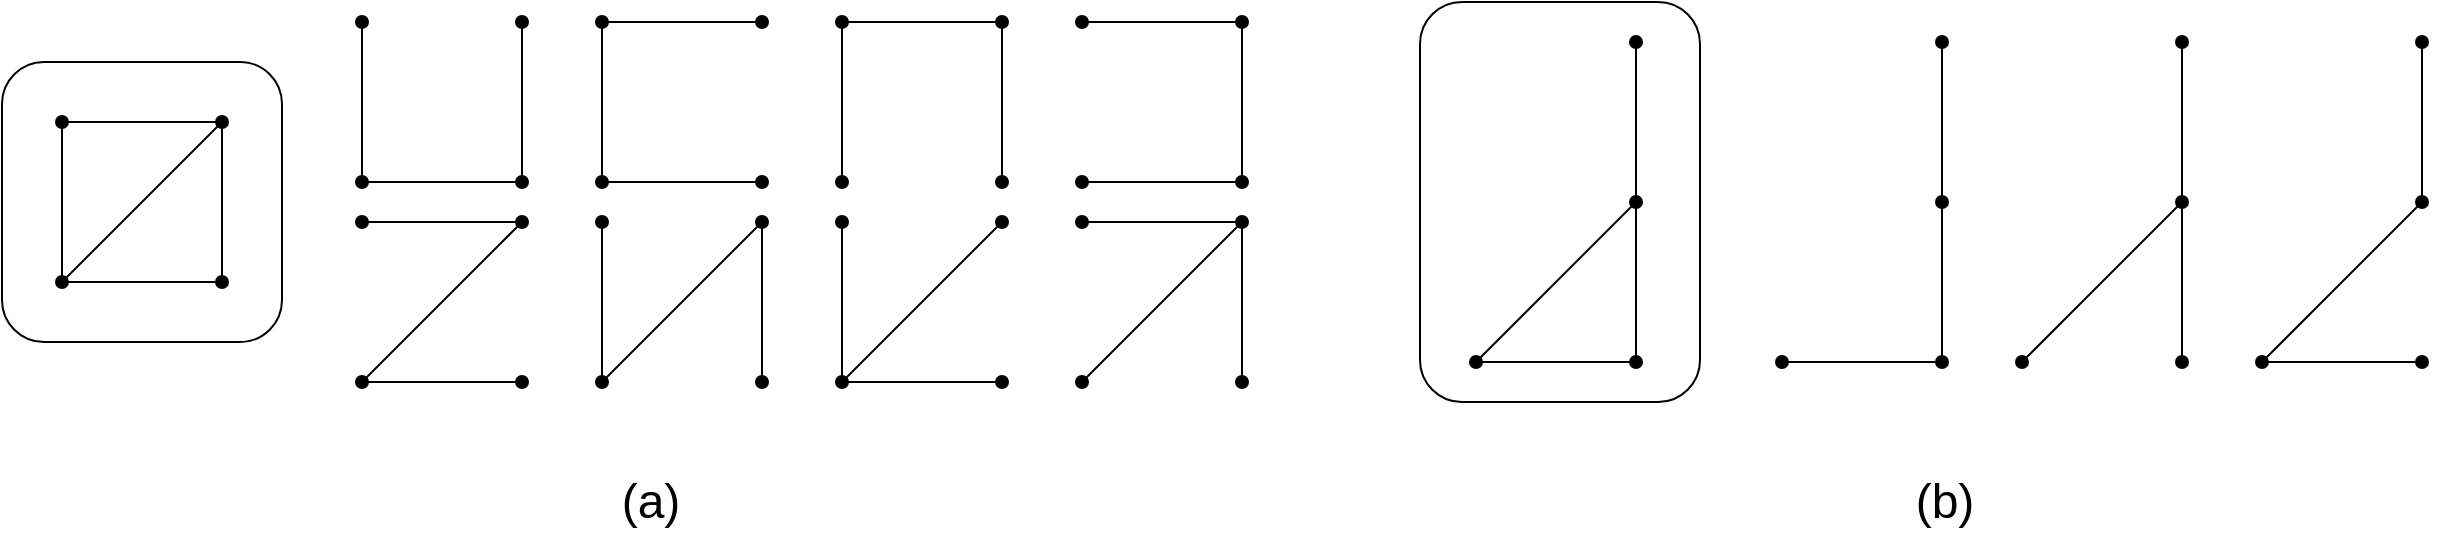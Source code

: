 <mxfile version="26.2.15">
  <diagram name="Page-1" id="xpCchcG-yW71qQUOjffo">
    <mxGraphModel dx="1720" dy="1065" grid="1" gridSize="10" guides="1" tooltips="1" connect="1" arrows="1" fold="1" page="1" pageScale="1" pageWidth="827" pageHeight="1169" math="0" shadow="0">
      <root>
        <mxCell id="0" />
        <mxCell id="1" parent="0" />
        <mxCell id="_swf-YN51xJU9q3pGjbW-5" value="" style="rounded=1;whiteSpace=wrap;html=1;fillColor=none;" vertex="1" parent="1">
          <mxGeometry x="90" y="90" width="140" height="140" as="geometry" />
        </mxCell>
        <mxCell id="_swf-YN51xJU9q3pGjbW-6" value="" style="group" vertex="1" connectable="0" parent="1">
          <mxGeometry x="120" y="120" width="80" height="80" as="geometry" />
        </mxCell>
        <mxCell id="_swf-YN51xJU9q3pGjbW-13" value="" style="group" vertex="1" connectable="0" parent="_swf-YN51xJU9q3pGjbW-6">
          <mxGeometry width="80" height="80" as="geometry" />
        </mxCell>
        <mxCell id="_swf-YN51xJU9q3pGjbW-1" value="" style="endArrow=oval;html=1;rounded=0;startArrow=oval;startFill=1;endFill=1;" edge="1" parent="_swf-YN51xJU9q3pGjbW-13">
          <mxGeometry width="50" height="50" relative="1" as="geometry">
            <mxPoint as="sourcePoint" />
            <mxPoint x="80" as="targetPoint" />
          </mxGeometry>
        </mxCell>
        <mxCell id="_swf-YN51xJU9q3pGjbW-2" value="" style="endArrow=oval;html=1;rounded=0;startArrow=oval;startFill=1;endFill=1;" edge="1" parent="_swf-YN51xJU9q3pGjbW-13">
          <mxGeometry width="50" height="50" relative="1" as="geometry">
            <mxPoint y="80" as="sourcePoint" />
            <mxPoint x="80" y="80" as="targetPoint" />
          </mxGeometry>
        </mxCell>
        <mxCell id="_swf-YN51xJU9q3pGjbW-3" value="" style="endArrow=none;html=1;rounded=0;" edge="1" parent="_swf-YN51xJU9q3pGjbW-13">
          <mxGeometry width="50" height="50" relative="1" as="geometry">
            <mxPoint y="80" as="sourcePoint" />
            <mxPoint as="targetPoint" />
          </mxGeometry>
        </mxCell>
        <mxCell id="_swf-YN51xJU9q3pGjbW-4" value="" style="endArrow=none;html=1;rounded=0;" edge="1" parent="_swf-YN51xJU9q3pGjbW-13">
          <mxGeometry width="50" height="50" relative="1" as="geometry">
            <mxPoint x="80" y="80" as="sourcePoint" />
            <mxPoint x="80" as="targetPoint" />
          </mxGeometry>
        </mxCell>
        <mxCell id="_swf-YN51xJU9q3pGjbW-12" value="" style="endArrow=none;html=1;rounded=0;" edge="1" parent="_swf-YN51xJU9q3pGjbW-13">
          <mxGeometry width="50" height="50" relative="1" as="geometry">
            <mxPoint y="80" as="sourcePoint" />
            <mxPoint x="80" as="targetPoint" />
          </mxGeometry>
        </mxCell>
        <mxCell id="_swf-YN51xJU9q3pGjbW-14" value="" style="group" vertex="1" connectable="0" parent="1">
          <mxGeometry x="270" y="170" width="80" height="80" as="geometry" />
        </mxCell>
        <mxCell id="_swf-YN51xJU9q3pGjbW-15" value="" style="endArrow=oval;html=1;rounded=0;startArrow=oval;startFill=1;endFill=1;" edge="1" parent="_swf-YN51xJU9q3pGjbW-14">
          <mxGeometry width="50" height="50" relative="1" as="geometry">
            <mxPoint as="sourcePoint" />
            <mxPoint x="80" as="targetPoint" />
          </mxGeometry>
        </mxCell>
        <mxCell id="_swf-YN51xJU9q3pGjbW-16" value="" style="endArrow=oval;html=1;rounded=0;startArrow=oval;startFill=1;endFill=1;" edge="1" parent="_swf-YN51xJU9q3pGjbW-14">
          <mxGeometry width="50" height="50" relative="1" as="geometry">
            <mxPoint y="80" as="sourcePoint" />
            <mxPoint x="80" y="80" as="targetPoint" />
          </mxGeometry>
        </mxCell>
        <mxCell id="_swf-YN51xJU9q3pGjbW-19" value="" style="endArrow=none;html=1;rounded=0;" edge="1" parent="_swf-YN51xJU9q3pGjbW-14">
          <mxGeometry width="50" height="50" relative="1" as="geometry">
            <mxPoint y="80" as="sourcePoint" />
            <mxPoint x="80" as="targetPoint" />
          </mxGeometry>
        </mxCell>
        <mxCell id="_swf-YN51xJU9q3pGjbW-20" value="" style="group" vertex="1" connectable="0" parent="1">
          <mxGeometry x="270" y="70" width="80" height="80" as="geometry" />
        </mxCell>
        <mxCell id="_swf-YN51xJU9q3pGjbW-22" value="" style="endArrow=oval;html=1;rounded=0;startArrow=oval;startFill=1;endFill=1;" edge="1" parent="_swf-YN51xJU9q3pGjbW-20">
          <mxGeometry width="50" height="50" relative="1" as="geometry">
            <mxPoint y="80" as="sourcePoint" />
            <mxPoint x="80" y="80" as="targetPoint" />
          </mxGeometry>
        </mxCell>
        <mxCell id="_swf-YN51xJU9q3pGjbW-23" value="" style="endArrow=oval;html=1;rounded=0;endFill=1;" edge="1" parent="_swf-YN51xJU9q3pGjbW-20">
          <mxGeometry width="50" height="50" relative="1" as="geometry">
            <mxPoint y="80" as="sourcePoint" />
            <mxPoint as="targetPoint" />
          </mxGeometry>
        </mxCell>
        <mxCell id="_swf-YN51xJU9q3pGjbW-24" value="" style="endArrow=oval;html=1;rounded=0;endFill=1;" edge="1" parent="_swf-YN51xJU9q3pGjbW-20">
          <mxGeometry width="50" height="50" relative="1" as="geometry">
            <mxPoint x="80" y="80" as="sourcePoint" />
            <mxPoint x="80" as="targetPoint" />
          </mxGeometry>
        </mxCell>
        <mxCell id="_swf-YN51xJU9q3pGjbW-26" value="" style="group" vertex="1" connectable="0" parent="1">
          <mxGeometry x="390" y="170" width="80" height="80" as="geometry" />
        </mxCell>
        <mxCell id="_swf-YN51xJU9q3pGjbW-29" value="" style="endArrow=oval;html=1;rounded=0;startArrow=oval;startFill=1;endFill=1;" edge="1" parent="_swf-YN51xJU9q3pGjbW-26">
          <mxGeometry width="50" height="50" relative="1" as="geometry">
            <mxPoint y="80" as="sourcePoint" />
            <mxPoint as="targetPoint" />
          </mxGeometry>
        </mxCell>
        <mxCell id="_swf-YN51xJU9q3pGjbW-30" value="" style="endArrow=oval;html=1;rounded=0;startArrow=oval;startFill=1;endFill=1;" edge="1" parent="_swf-YN51xJU9q3pGjbW-26">
          <mxGeometry width="50" height="50" relative="1" as="geometry">
            <mxPoint x="80" y="80" as="sourcePoint" />
            <mxPoint x="80" as="targetPoint" />
          </mxGeometry>
        </mxCell>
        <mxCell id="_swf-YN51xJU9q3pGjbW-31" value="" style="endArrow=none;html=1;rounded=0;" edge="1" parent="_swf-YN51xJU9q3pGjbW-26">
          <mxGeometry width="50" height="50" relative="1" as="geometry">
            <mxPoint y="80" as="sourcePoint" />
            <mxPoint x="80" as="targetPoint" />
          </mxGeometry>
        </mxCell>
        <mxCell id="_swf-YN51xJU9q3pGjbW-32" value="" style="group" vertex="1" connectable="0" parent="1">
          <mxGeometry x="390" y="70" width="80" height="80" as="geometry" />
        </mxCell>
        <mxCell id="_swf-YN51xJU9q3pGjbW-33" value="" style="endArrow=oval;html=1;rounded=0;startArrow=oval;startFill=1;endFill=1;" edge="1" parent="_swf-YN51xJU9q3pGjbW-32">
          <mxGeometry width="50" height="50" relative="1" as="geometry">
            <mxPoint as="sourcePoint" />
            <mxPoint x="80" as="targetPoint" />
          </mxGeometry>
        </mxCell>
        <mxCell id="_swf-YN51xJU9q3pGjbW-34" value="" style="endArrow=oval;html=1;rounded=0;startArrow=oval;startFill=1;endFill=1;" edge="1" parent="_swf-YN51xJU9q3pGjbW-32">
          <mxGeometry width="50" height="50" relative="1" as="geometry">
            <mxPoint y="80" as="sourcePoint" />
            <mxPoint x="80" y="80" as="targetPoint" />
          </mxGeometry>
        </mxCell>
        <mxCell id="_swf-YN51xJU9q3pGjbW-35" value="" style="endArrow=none;html=1;rounded=0;" edge="1" parent="_swf-YN51xJU9q3pGjbW-32">
          <mxGeometry width="50" height="50" relative="1" as="geometry">
            <mxPoint y="80" as="sourcePoint" />
            <mxPoint as="targetPoint" />
          </mxGeometry>
        </mxCell>
        <mxCell id="_swf-YN51xJU9q3pGjbW-38" value="" style="group" vertex="1" connectable="0" parent="1">
          <mxGeometry x="510" y="170" width="80" height="80" as="geometry" />
        </mxCell>
        <mxCell id="_swf-YN51xJU9q3pGjbW-40" value="" style="endArrow=oval;html=1;rounded=0;startArrow=oval;startFill=1;endFill=1;" edge="1" parent="_swf-YN51xJU9q3pGjbW-38">
          <mxGeometry width="50" height="50" relative="1" as="geometry">
            <mxPoint y="80" as="sourcePoint" />
            <mxPoint x="80" y="80" as="targetPoint" />
          </mxGeometry>
        </mxCell>
        <mxCell id="_swf-YN51xJU9q3pGjbW-41" value="" style="endArrow=oval;html=1;rounded=0;endFill=1;" edge="1" parent="_swf-YN51xJU9q3pGjbW-38">
          <mxGeometry width="50" height="50" relative="1" as="geometry">
            <mxPoint y="80" as="sourcePoint" />
            <mxPoint as="targetPoint" />
          </mxGeometry>
        </mxCell>
        <mxCell id="_swf-YN51xJU9q3pGjbW-43" value="" style="endArrow=oval;html=1;rounded=0;endFill=1;" edge="1" parent="_swf-YN51xJU9q3pGjbW-38">
          <mxGeometry width="50" height="50" relative="1" as="geometry">
            <mxPoint y="80" as="sourcePoint" />
            <mxPoint x="80" as="targetPoint" />
          </mxGeometry>
        </mxCell>
        <mxCell id="_swf-YN51xJU9q3pGjbW-44" value="" style="group" vertex="1" connectable="0" parent="1">
          <mxGeometry x="510" y="70" width="80" height="80" as="geometry" />
        </mxCell>
        <mxCell id="_swf-YN51xJU9q3pGjbW-45" value="" style="endArrow=oval;html=1;rounded=0;startArrow=oval;startFill=1;endFill=1;" edge="1" parent="_swf-YN51xJU9q3pGjbW-44">
          <mxGeometry width="50" height="50" relative="1" as="geometry">
            <mxPoint as="sourcePoint" />
            <mxPoint x="80" as="targetPoint" />
          </mxGeometry>
        </mxCell>
        <mxCell id="_swf-YN51xJU9q3pGjbW-47" value="" style="endArrow=none;html=1;rounded=0;startArrow=oval;startFill=1;" edge="1" parent="_swf-YN51xJU9q3pGjbW-44">
          <mxGeometry width="50" height="50" relative="1" as="geometry">
            <mxPoint y="80" as="sourcePoint" />
            <mxPoint as="targetPoint" />
          </mxGeometry>
        </mxCell>
        <mxCell id="_swf-YN51xJU9q3pGjbW-48" value="" style="endArrow=none;html=1;rounded=0;startArrow=oval;startFill=1;" edge="1" parent="_swf-YN51xJU9q3pGjbW-44">
          <mxGeometry width="50" height="50" relative="1" as="geometry">
            <mxPoint x="80" y="80" as="sourcePoint" />
            <mxPoint x="80" as="targetPoint" />
          </mxGeometry>
        </mxCell>
        <mxCell id="_swf-YN51xJU9q3pGjbW-50" value="" style="group" vertex="1" connectable="0" parent="1">
          <mxGeometry x="630" y="170" width="80" height="80" as="geometry" />
        </mxCell>
        <mxCell id="_swf-YN51xJU9q3pGjbW-51" value="" style="endArrow=oval;html=1;rounded=0;startArrow=oval;startFill=1;endFill=1;" edge="1" parent="_swf-YN51xJU9q3pGjbW-50">
          <mxGeometry width="50" height="50" relative="1" as="geometry">
            <mxPoint as="sourcePoint" />
            <mxPoint x="80" as="targetPoint" />
          </mxGeometry>
        </mxCell>
        <mxCell id="_swf-YN51xJU9q3pGjbW-54" value="" style="endArrow=none;html=1;rounded=0;startArrow=oval;startFill=1;" edge="1" parent="_swf-YN51xJU9q3pGjbW-50">
          <mxGeometry width="50" height="50" relative="1" as="geometry">
            <mxPoint x="80" y="80" as="sourcePoint" />
            <mxPoint x="80" as="targetPoint" />
          </mxGeometry>
        </mxCell>
        <mxCell id="_swf-YN51xJU9q3pGjbW-55" value="" style="endArrow=none;html=1;rounded=0;startArrow=oval;startFill=1;" edge="1" parent="_swf-YN51xJU9q3pGjbW-50">
          <mxGeometry width="50" height="50" relative="1" as="geometry">
            <mxPoint y="80" as="sourcePoint" />
            <mxPoint x="80" as="targetPoint" />
          </mxGeometry>
        </mxCell>
        <mxCell id="_swf-YN51xJU9q3pGjbW-56" value="" style="group" vertex="1" connectable="0" parent="1">
          <mxGeometry x="630" y="70" width="80" height="80" as="geometry" />
        </mxCell>
        <mxCell id="_swf-YN51xJU9q3pGjbW-57" value="" style="endArrow=oval;html=1;rounded=0;startArrow=oval;startFill=1;endFill=1;" edge="1" parent="_swf-YN51xJU9q3pGjbW-56">
          <mxGeometry width="50" height="50" relative="1" as="geometry">
            <mxPoint as="sourcePoint" />
            <mxPoint x="80" as="targetPoint" />
          </mxGeometry>
        </mxCell>
        <mxCell id="_swf-YN51xJU9q3pGjbW-58" value="" style="endArrow=oval;html=1;rounded=0;startArrow=oval;startFill=1;endFill=1;" edge="1" parent="_swf-YN51xJU9q3pGjbW-56">
          <mxGeometry width="50" height="50" relative="1" as="geometry">
            <mxPoint y="80" as="sourcePoint" />
            <mxPoint x="80" y="80" as="targetPoint" />
          </mxGeometry>
        </mxCell>
        <mxCell id="_swf-YN51xJU9q3pGjbW-60" value="" style="endArrow=none;html=1;rounded=0;" edge="1" parent="_swf-YN51xJU9q3pGjbW-56">
          <mxGeometry width="50" height="50" relative="1" as="geometry">
            <mxPoint x="80" y="80" as="sourcePoint" />
            <mxPoint x="80" as="targetPoint" />
          </mxGeometry>
        </mxCell>
        <mxCell id="_swf-YN51xJU9q3pGjbW-76" value="" style="rounded=1;whiteSpace=wrap;html=1;fillColor=none;" vertex="1" parent="1">
          <mxGeometry x="799" y="60" width="140" height="200" as="geometry" />
        </mxCell>
        <mxCell id="_swf-YN51xJU9q3pGjbW-77" value="" style="group" vertex="1" connectable="0" parent="1">
          <mxGeometry x="827" y="80" width="80" height="160" as="geometry" />
        </mxCell>
        <mxCell id="_swf-YN51xJU9q3pGjbW-71" value="" style="endArrow=oval;html=1;rounded=0;startArrow=oval;startFill=1;endFill=1;" edge="1" parent="_swf-YN51xJU9q3pGjbW-77">
          <mxGeometry width="50" height="50" relative="1" as="geometry">
            <mxPoint x="80" as="sourcePoint" />
            <mxPoint x="80" y="80" as="targetPoint" />
          </mxGeometry>
        </mxCell>
        <mxCell id="_swf-YN51xJU9q3pGjbW-72" value="" style="endArrow=oval;html=1;rounded=0;startArrow=oval;startFill=1;endFill=1;" edge="1" parent="_swf-YN51xJU9q3pGjbW-77">
          <mxGeometry width="50" height="50" relative="1" as="geometry">
            <mxPoint y="160" as="sourcePoint" />
            <mxPoint x="80" y="160" as="targetPoint" />
          </mxGeometry>
        </mxCell>
        <mxCell id="_swf-YN51xJU9q3pGjbW-74" value="" style="endArrow=none;html=1;rounded=0;" edge="1" parent="_swf-YN51xJU9q3pGjbW-77">
          <mxGeometry width="50" height="50" relative="1" as="geometry">
            <mxPoint x="80" y="160" as="sourcePoint" />
            <mxPoint x="80" y="80" as="targetPoint" />
          </mxGeometry>
        </mxCell>
        <mxCell id="_swf-YN51xJU9q3pGjbW-75" value="" style="endArrow=none;html=1;rounded=0;" edge="1" parent="_swf-YN51xJU9q3pGjbW-77">
          <mxGeometry width="50" height="50" relative="1" as="geometry">
            <mxPoint y="160" as="sourcePoint" />
            <mxPoint x="80" y="80" as="targetPoint" />
          </mxGeometry>
        </mxCell>
        <mxCell id="_swf-YN51xJU9q3pGjbW-79" value="" style="group" vertex="1" connectable="0" parent="1">
          <mxGeometry x="980" y="80" width="80" height="160" as="geometry" />
        </mxCell>
        <mxCell id="_swf-YN51xJU9q3pGjbW-80" value="" style="endArrow=oval;html=1;rounded=0;startArrow=oval;startFill=1;endFill=1;" edge="1" parent="_swf-YN51xJU9q3pGjbW-79">
          <mxGeometry width="50" height="50" relative="1" as="geometry">
            <mxPoint x="80" as="sourcePoint" />
            <mxPoint x="80" y="80" as="targetPoint" />
          </mxGeometry>
        </mxCell>
        <mxCell id="_swf-YN51xJU9q3pGjbW-81" value="" style="endArrow=oval;html=1;rounded=0;startArrow=oval;startFill=1;endFill=1;" edge="1" parent="_swf-YN51xJU9q3pGjbW-79">
          <mxGeometry width="50" height="50" relative="1" as="geometry">
            <mxPoint y="160" as="sourcePoint" />
            <mxPoint x="80" y="160" as="targetPoint" />
          </mxGeometry>
        </mxCell>
        <mxCell id="_swf-YN51xJU9q3pGjbW-82" value="" style="endArrow=none;html=1;rounded=0;" edge="1" parent="_swf-YN51xJU9q3pGjbW-79">
          <mxGeometry width="50" height="50" relative="1" as="geometry">
            <mxPoint x="80" y="160" as="sourcePoint" />
            <mxPoint x="80" y="80" as="targetPoint" />
          </mxGeometry>
        </mxCell>
        <mxCell id="_swf-YN51xJU9q3pGjbW-84" value="" style="group" vertex="1" connectable="0" parent="1">
          <mxGeometry x="1100" y="80" width="80" height="160" as="geometry" />
        </mxCell>
        <mxCell id="_swf-YN51xJU9q3pGjbW-85" value="" style="endArrow=oval;html=1;rounded=0;startArrow=oval;startFill=1;endFill=1;" edge="1" parent="_swf-YN51xJU9q3pGjbW-84">
          <mxGeometry width="50" height="50" relative="1" as="geometry">
            <mxPoint x="80" as="sourcePoint" />
            <mxPoint x="80" y="80" as="targetPoint" />
          </mxGeometry>
        </mxCell>
        <mxCell id="_swf-YN51xJU9q3pGjbW-87" value="" style="endArrow=none;html=1;rounded=0;startArrow=oval;startFill=1;" edge="1" parent="_swf-YN51xJU9q3pGjbW-84">
          <mxGeometry width="50" height="50" relative="1" as="geometry">
            <mxPoint x="80" y="160" as="sourcePoint" />
            <mxPoint x="80" y="80" as="targetPoint" />
          </mxGeometry>
        </mxCell>
        <mxCell id="_swf-YN51xJU9q3pGjbW-88" value="" style="endArrow=none;html=1;rounded=0;startArrow=oval;startFill=1;" edge="1" parent="_swf-YN51xJU9q3pGjbW-84">
          <mxGeometry width="50" height="50" relative="1" as="geometry">
            <mxPoint y="160" as="sourcePoint" />
            <mxPoint x="80" y="80" as="targetPoint" />
          </mxGeometry>
        </mxCell>
        <mxCell id="_swf-YN51xJU9q3pGjbW-89" value="" style="group" vertex="1" connectable="0" parent="1">
          <mxGeometry x="1220" y="80" width="80" height="160" as="geometry" />
        </mxCell>
        <mxCell id="_swf-YN51xJU9q3pGjbW-90" value="" style="endArrow=oval;html=1;rounded=0;startArrow=oval;startFill=1;endFill=1;" edge="1" parent="_swf-YN51xJU9q3pGjbW-89">
          <mxGeometry width="50" height="50" relative="1" as="geometry">
            <mxPoint x="80" as="sourcePoint" />
            <mxPoint x="80" y="80" as="targetPoint" />
          </mxGeometry>
        </mxCell>
        <mxCell id="_swf-YN51xJU9q3pGjbW-91" value="" style="endArrow=oval;html=1;rounded=0;startArrow=oval;startFill=1;endFill=1;" edge="1" parent="_swf-YN51xJU9q3pGjbW-89">
          <mxGeometry width="50" height="50" relative="1" as="geometry">
            <mxPoint y="160" as="sourcePoint" />
            <mxPoint x="80" y="160" as="targetPoint" />
          </mxGeometry>
        </mxCell>
        <mxCell id="_swf-YN51xJU9q3pGjbW-93" value="" style="endArrow=none;html=1;rounded=0;" edge="1" parent="_swf-YN51xJU9q3pGjbW-89">
          <mxGeometry width="50" height="50" relative="1" as="geometry">
            <mxPoint y="160" as="sourcePoint" />
            <mxPoint x="80" y="80" as="targetPoint" />
          </mxGeometry>
        </mxCell>
        <mxCell id="_swf-YN51xJU9q3pGjbW-96" value="&lt;font style=&quot;font-size: 24px;&quot;&gt;(a)&lt;/font&gt;" style="text;html=1;align=center;verticalAlign=middle;resizable=0;points=[];autosize=1;strokeColor=none;fillColor=none;" vertex="1" parent="1">
          <mxGeometry x="389" y="290" width="50" height="40" as="geometry" />
        </mxCell>
        <mxCell id="_swf-YN51xJU9q3pGjbW-102" value="&lt;font style=&quot;font-size: 24px;&quot;&gt;(b)&lt;/font&gt;" style="text;html=1;align=center;verticalAlign=middle;resizable=0;points=[];autosize=1;strokeColor=none;fillColor=none;" vertex="1" parent="1">
          <mxGeometry x="1036" y="290" width="50" height="40" as="geometry" />
        </mxCell>
      </root>
    </mxGraphModel>
  </diagram>
</mxfile>
